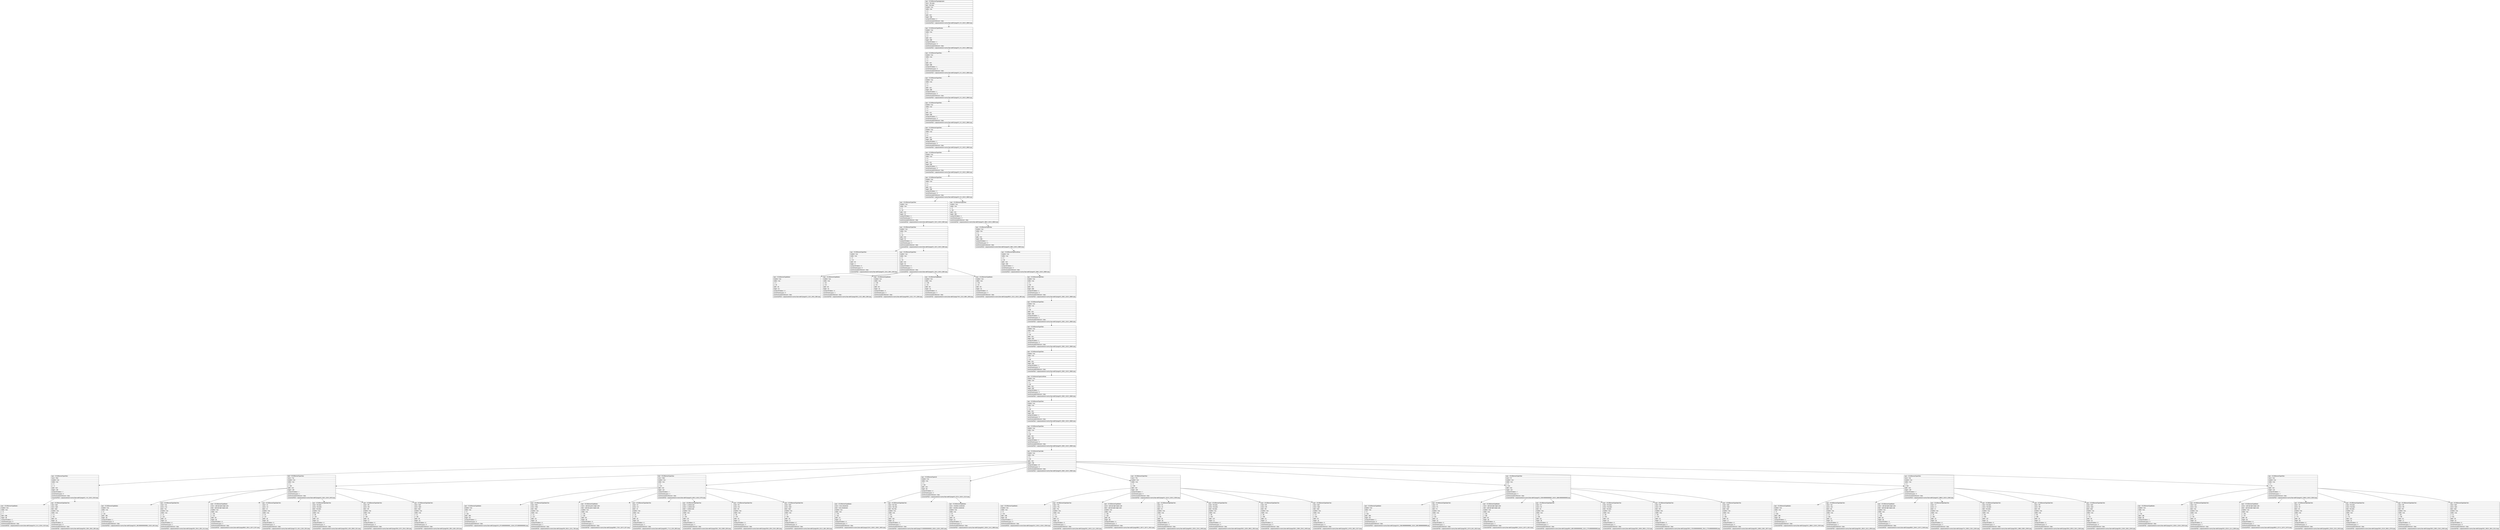 digraph Layout {

	node [shape=record fontname=Arial];

	0	[label="{type = XCUIElementTypeApplication\l|name = My tasks\l|label = My tasks\l|enabled = true\l|visible = true\l|x = 0\l|y = 0\l|width = 414\l|height = 896\l|numberOfChildren = 2\l|eventGeneratedOnElement = false \l|screenshotPath = outputs/android-to-ios/myTask-edit/S1/pngs/0.0_0.0_1242.0_2688.0.png\l}"]
	1	[label="{type = XCUIElementTypeWindow\l|enabled = true\l|visible = true\l|x = 0\l|y = 0\l|width = 414\l|height = 896\l|numberOfChildren = 1\l|numInParentLayout = 0\l|eventGeneratedOnElement = false \l|screenshotPath = outputs/android-to-ios/myTask-edit/S1/pngs/0.0_0.0_1242.0_2688.0.png\l}"]
	2	[label="{type = XCUIElementTypeOther\l|enabled = true\l|visible = true\l|x = 0\l|y = 0\l|width = 414\l|height = 896\l|numberOfChildren = 1\l|numInParentLayout = 0\l|eventGeneratedOnElement = false \l|screenshotPath = outputs/android-to-ios/myTask-edit/S1/pngs/0.0_0.0_1242.0_2688.0.png\l}"]
	3	[label="{type = XCUIElementTypeOther\l|enabled = true\l|visible = true\l|x = 0\l|y = 0\l|width = 414\l|height = 896\l|numberOfChildren = 1\l|numInParentLayout = 0\l|eventGeneratedOnElement = false \l|screenshotPath = outputs/android-to-ios/myTask-edit/S1/pngs/0.0_0.0_1242.0_2688.0.png\l}"]
	4	[label="{type = XCUIElementTypeOther\l|enabled = true\l|visible = true\l|x = 0\l|y = 0\l|width = 414\l|height = 896\l|numberOfChildren = 1\l|numInParentLayout = 0\l|eventGeneratedOnElement = false \l|screenshotPath = outputs/android-to-ios/myTask-edit/S1/pngs/0.0_0.0_1242.0_2688.0.png\l}"]
	5	[label="{type = XCUIElementTypeOther\l|enabled = true\l|visible = true\l|x = 0\l|y = 0\l|width = 414\l|height = 896\l|numberOfChildren = 1\l|numInParentLayout = 0\l|eventGeneratedOnElement = false \l|screenshotPath = outputs/android-to-ios/myTask-edit/S1/pngs/0.0_0.0_1242.0_2688.0.png\l}"]
	6	[label="{type = XCUIElementTypeOther\l|enabled = true\l|visible = true\l|x = 0\l|y = 0\l|width = 414\l|height = 896\l|numberOfChildren = 1\l|numInParentLayout = 0\l|eventGeneratedOnElement = false \l|screenshotPath = outputs/android-to-ios/myTask-edit/S1/pngs/0.0_0.0_1242.0_2688.0.png\l}"]
	7	[label="{type = XCUIElementTypeOther\l|enabled = true\l|visible = true\l|x = 0\l|y = 0\l|width = 414\l|height = 896\l|numberOfChildren = 3\l|numInParentLayout = 0\l|eventGeneratedOnElement = false \l|screenshotPath = outputs/android-to-ios/myTask-edit/S1/pngs/0.0_0.0_1242.0_2688.0.png\l}"]
	8	[label="{type = XCUIElementTypeOther\l|enabled = true\l|visible = true\l|x = 0\l|y = 44\l|width = 414\l|height = 52\l|numberOfChildren = 1\l|numInParentLayout = 1\l|eventGeneratedOnElement = false \l|screenshotPath = outputs/android-to-ios/myTask-edit/S1/pngs/0.0_132.0_1242.0_288.0.png\l}"]
	9	[label="{type = XCUIElementTypeOther\l|enabled = true\l|visible = true\l|x = 0\l|y = 96\l|width = 414\l|height = 800\l|numberOfChildren = 1\l|numInParentLayout = 2\l|eventGeneratedOnElement = false \l|screenshotPath = outputs/android-to-ios/myTask-edit/S1/pngs/0.0_288.0_1242.0_2688.0.png\l}"]
	10	[label="{type = XCUIElementTypeOther\l|enabled = true\l|visible = true\l|x = 0\l|y = 44\l|width = 414\l|height = 52\l|numberOfChildren = 2\l|numInParentLayout = 0\l|eventGeneratedOnElement = false \l|screenshotPath = outputs/android-to-ios/myTask-edit/S1/pngs/0.0_132.0_1242.0_288.0.png\l}"]
	11	[label="{type = XCUIElementTypeOther\l|enabled = true\l|visible = true\l|x = 0\l|y = 96\l|width = 414\l|height = 800\l|numberOfChildren = 1\l|numInParentLayout = 0\l|eventGeneratedOnElement = false \l|screenshotPath = outputs/android-to-ios/myTask-edit/S1/pngs/0.0_288.0_1242.0_2688.0.png\l}"]
	12	[label="{type = XCUIElementTypeOther\l|enabled = true\l|visible = true\l|x = 0\l|y = 44\l|width = 83\l|height = 2\l|numberOfChildren = 0\l|numInParentLayout = 0\l|eventGeneratedOnElement = false \l|screenshotPath = outputs/android-to-ios/myTask-edit/S1/pngs/0.0_132.0_249.0_138.0.png\l}"]
	13	[label="{type = XCUIElementTypeOther\l|enabled = true\l|visible = true\l|x = 0\l|y = 44\l|width = 414\l|height = 52\l|numberOfChildren = 5\l|numInParentLayout = 1\l|eventGeneratedOnElement = false \l|screenshotPath = outputs/android-to-ios/myTask-edit/S1/pngs/0.0_132.0_1242.0_288.0.png\l}"]
	14	[label="{type = XCUIElementTypeScrollView\l|enabled = true\l|visible = true\l|x = 0\l|y = 96\l|width = 414\l|height = 800\l|numberOfChildren = 1\l|numInParentLayout = 0\l|eventGeneratedOnElement = false \l|screenshotPath = outputs/android-to-ios/myTask-edit/S1/pngs/0.0_288.0_1242.0_2688.0.png\l}"]
	15	[label="{type = XCUIElementTypeButton\l|enabled = true\l|visible = true\l|x = 0\l|y = 44\l|width = 83\l|height = 52\l|numberOfChildren = 0\l|numInParentLayout = 0\l|eventGeneratedOnElement = false \l|screenshotPath = outputs/android-to-ios/myTask-edit/S1/pngs/0.0_132.0_249.0_288.0.png\l}"]
	16	[label="{type = XCUIElementTypeButton\l|enabled = true\l|visible = true\l|x = 82\l|y = 44\l|width = 84\l|height = 52\l|numberOfChildren = 0\l|numInParentLayout = 1\l|eventGeneratedOnElement = false \l|screenshotPath = outputs/android-to-ios/myTask-edit/S1/pngs/246.0_132.0_498.0_288.0.png\l}"]
	17	[label="{type = XCUIElementTypeButton\l|enabled = true\l|visible = true\l|x = 165\l|y = 44\l|width = 84\l|height = 52\l|numberOfChildren = 0\l|numInParentLayout = 2\l|eventGeneratedOnElement = false \l|screenshotPath = outputs/android-to-ios/myTask-edit/S1/pngs/495.0_132.0_747.0_288.0.png\l}"]
	18	[label="{type = XCUIElementTypeButton\l|enabled = true\l|visible = true\l|x = 248\l|y = 44\l|width = 84\l|height = 52\l|numberOfChildren = 0\l|numInParentLayout = 3\l|eventGeneratedOnElement = false \l|screenshotPath = outputs/android-to-ios/myTask-edit/S1/pngs/744.0_132.0_996.0_288.0.png\l}"]
	19	[label="{type = XCUIElementTypeButton\l|enabled = true\l|visible = true\l|x = 331\l|y = 44\l|width = 83\l|height = 52\l|numberOfChildren = 0\l|numInParentLayout = 4\l|eventGeneratedOnElement = false \l|screenshotPath = outputs/android-to-ios/myTask-edit/S1/pngs/993.0_132.0_1242.0_288.0.png\l}"]
	20	[label="{type = XCUIElementTypeOther\l|enabled = true\l|visible = true\l|x = 0\l|y = 96\l|width = 414\l|height = 800\l|numberOfChildren = 1\l|numInParentLayout = 0\l|eventGeneratedOnElement = false \l|screenshotPath = outputs/android-to-ios/myTask-edit/S1/pngs/0.0_288.0_1242.0_2688.0.png\l}"]
	21	[label="{type = XCUIElementTypeOther\l|enabled = true\l|visible = true\l|x = 0\l|y = 96\l|width = 414\l|height = 800\l|numberOfChildren = 1\l|numInParentLayout = 0\l|eventGeneratedOnElement = false \l|screenshotPath = outputs/android-to-ios/myTask-edit/S1/pngs/0.0_288.0_1242.0_2688.0.png\l}"]
	22	[label="{type = XCUIElementTypeOther\l|enabled = true\l|visible = true\l|x = 0\l|y = 96\l|width = 414\l|height = 800\l|numberOfChildren = 1\l|numInParentLayout = 0\l|eventGeneratedOnElement = false \l|screenshotPath = outputs/android-to-ios/myTask-edit/S1/pngs/0.0_288.0_1242.0_2688.0.png\l}"]
	23	[label="{type = XCUIElementTypeOther\l|enabled = true\l|visible = true\l|x = 0\l|y = 96\l|width = 414\l|height = 800\l|numberOfChildren = 1\l|numInParentLayout = 0\l|eventGeneratedOnElement = false \l|screenshotPath = outputs/android-to-ios/myTask-edit/S1/pngs/0.0_288.0_1242.0_2688.0.png\l}"]
	24	[label="{type = XCUIElementTypeScrollView\l|enabled = true\l|visible = true\l|x = 0\l|y = 96\l|width = 414\l|height = 800\l|numberOfChildren = 1\l|numInParentLayout = 0\l|eventGeneratedOnElement = false \l|screenshotPath = outputs/android-to-ios/myTask-edit/S1/pngs/0.0_288.0_1242.0_2688.0.png\l}"]
	25	[label="{type = XCUIElementTypeOther\l|enabled = true\l|visible = true\l|x = 0\l|y = 96\l|width = 414\l|height = 800\l|numberOfChildren = 1\l|numInParentLayout = 0\l|eventGeneratedOnElement = false \l|screenshotPath = outputs/android-to-ios/myTask-edit/S1/pngs/0.0_288.0_1242.0_2688.0.png\l}"]
	26	[label="{type = XCUIElementTypeOther\l|enabled = true\l|visible = true\l|x = 0\l|y = 96\l|width = 414\l|height = 800\l|numberOfChildren = 2\l|numInParentLayout = 0\l|eventGeneratedOnElement = false \l|screenshotPath = outputs/android-to-ios/myTask-edit/S1/pngs/0.0_288.0_1242.0_2688.0.png\l}"]
	27	[label="{type = XCUIElementTypeTable\l|enabled = true\l|visible = true\l|x = 0\l|y = 96\l|width = 414\l|height = 766\l|numberOfChildren = 57\l|numInParentLayout = 0\l|eventGeneratedOnElement = false \l|screenshotPath = outputs/android-to-ios/myTask-edit/S1/pngs/0.0_288.0_1242.0_2586.0.png\l}"]
	28	[label="{type = XCUIElementTypeOther\l|name = Mon\l|enabled = true\l|visible = true\l|x = 0\l|y = -3\l|width = 414\l|height = 109\l|numberOfChildren = 7\l|numInParentLayout = 0\l|eventGeneratedOnElement = false \l|screenshotPath = outputs/android-to-ios/myTask-edit/S1/pngs/0.0_-9.0_1242.0_318.0.png\l}"]
	29	[label="{type = XCUIElementTypeOther\l|name = Tue\l|enabled = true\l|visible = true\l|x = 0\l|y = 106\l|width = 414\l|height = 109\l|numberOfChildren = 7\l|numInParentLayout = 1\l|eventGeneratedOnElement = false \l|screenshotPath = outputs/android-to-ios/myTask-edit/S1/pngs/0.0_318.0_1242.0_645.0.png\l}"]
	30	[label="{type = XCUIElementTypeOther\l|name = Wed\l|enabled = true\l|visible = true\l|x = 0\l|y = 215\l|width = 414\l|height = 110\l|numberOfChildren = 7\l|numInParentLayout = 2\l|eventGeneratedOnElement = false \l|screenshotPath = outputs/android-to-ios/myTask-edit/S1/pngs/0.0_645.0_1242.0_975.0.png\l}"]
	31	[label="{type = XCUIElementTypeCell\l|enabled = true\l|visible = true\l|x = 0\l|y = 324\l|width = 414\l|height = 80\l|numberOfChildren = 4\l|numInParentLayout = 3\l|eventGeneratedOnElement = false \l|screenshotPath = outputs/android-to-ios/myTask-edit/S1/pngs/0.0_972.0_1242.0_1212.0.png\l}"]
	32	[label="{type = XCUIElementTypeOther\l|name = Thu\l|enabled = true\l|visible = true\l|x = 0\l|y = 404\l|width = 414\l|height = 109\l|numberOfChildren = 7\l|numInParentLayout = 4\l|eventGeneratedOnElement = false \l|screenshotPath = outputs/android-to-ios/myTask-edit/S1/pngs/0.0_1212.0_1242.0_1539.0.png\l}"]
	33	[label="{type = XCUIElementTypeOther\l|name = Fri\l|enabled = true\l|visible = true\l|x = 0\l|y = 513\l|width = 414\l|height = 110\l|numberOfChildren = 7\l|numInParentLayout = 5\l|eventGeneratedOnElement = false \l|screenshotPath = outputs/android-to-ios/myTask-edit/S1/pngs/0.0_1539.0000000000002_1242.0_1869.0000000000002.png\l}"]
	34	[label="{type = XCUIElementTypeOther\l|name = Sat\l|enabled = true\l|visible = true\l|x = 0\l|y = 623\l|width = 414\l|height = 109\l|numberOfChildren = 7\l|numInParentLayout = 6\l|eventGeneratedOnElement = false \l|screenshotPath = outputs/android-to-ios/myTask-edit/S1/pngs/0.0_1869.0_1242.0_2196.0.png\l}"]
	35	[label="{type = XCUIElementTypeOther\l|name = Sun\l|enabled = true\l|visible = true\l|x = 0\l|y = 732\l|width = 414\l|height = 110\l|numberOfChildren = 7\l|numInParentLayout = 7\l|eventGeneratedOnElement = false \l|screenshotPath = outputs/android-to-ios/myTask-edit/S1/pngs/0.0_2196.0_1242.0_2526.0.png\l}"]
	36	[label="{type = XCUIElementTypeButton\l|enabled = true\l|visible = true\l|x = 8\l|y = 7\l|width = 398\l|height = 98\l|numberOfChildren = 1\l|numInParentLayout = 0\l|eventGeneratedOnElement = false \l|screenshotPath = outputs/android-to-ios/myTask-edit/S1/pngs/24.0_21.0_1218.0_315.0.png\l}"]
	37	[label="{type = XCUIElementTypeStaticText\l|value = April\l|name = April\l|label = April\l|enabled = true\l|visible = true\l|x = 12\l|y = 86\l|width = 50\l|height = 16\l|numberOfChildren = 0\l|numInParentLayout = 6\l|eventGeneratedOnElement = false \l|screenshotPath = outputs/android-to-ios/myTask-edit/S1/pngs/36.0_258.0_186.0_306.0.png\l}"]
	38	[label="{type = XCUIElementTypeButton\l|enabled = true\l|visible = true\l|x = 8\l|y = 116\l|width = 398\l|height = 98\l|numberOfChildren = 1\l|numInParentLayout = 0\l|eventGeneratedOnElement = false \l|screenshotPath = outputs/android-to-ios/myTask-edit/S1/pngs/24.0_348.00000000000006_1218.0_642.0.png\l}"]
	39	[label="{type = XCUIElementTypeStaticText\l|value = Tue\l|name = Tue\l|label = Tue\l|enabled = true\l|visible = true\l|x = 13\l|y = 118\l|width = 23\l|height = 19\l|numberOfChildren = 0\l|numInParentLayout = 1\l|eventGeneratedOnElement = false \l|screenshotPath = outputs/android-to-ios/myTask-edit/S1/pngs/39.0_354.0_108.0_411.0.png\l}"]
	40	[label="{type = XCUIElementTypeButton\l|name = add task light single scale\l|label = add task light single scale\l|enabled = true\l|visible = true\l|x = 330\l|y = 131\l|width = 69\l|height = 68\l|numberOfChildren = 0\l|numInParentLayout = 2\l|eventGeneratedOnElement = false \l|screenshotPath = outputs/android-to-ios/myTask-edit/S1/pngs/990.0_393.0_1197.0_597.0.png\l}"]
	41	[label="{type = XCUIElementTypeStaticText\l|value = 13\l|name = 13\l|label = 13\l|enabled = true\l|visible = true\l|x = 24\l|y = 147\l|width = 26\l|height = 38\l|numberOfChildren = 0\l|numInParentLayout = 3\l|eventGeneratedOnElement = false \l|screenshotPath = outputs/android-to-ios/myTask-edit/S1/pngs/72.0_441.0_150.0_555.0.png\l}"]
	42	[label="{type = XCUIElementTypeStaticText\l|value = No tasks\l|name = No tasks\l|label = No tasks\l|enabled = true\l|visible = true\l|x = 86\l|y = 145\l|width = 237\l|height = 22\l|numberOfChildren = 0\l|numInParentLayout = 4\l|eventGeneratedOnElement = false \l|screenshotPath = outputs/android-to-ios/myTask-edit/S1/pngs/258.0_435.0_969.0_501.0.png\l}"]
	43	[label="{type = XCUIElementTypeStaticText\l|value = 0/0\l|name = 0/0\l|label = 0/0\l|enabled = true\l|visible = true\l|x = 86\l|y = 169\l|width = 32\l|height = 17\l|numberOfChildren = 0\l|numInParentLayout = 5\l|eventGeneratedOnElement = false \l|screenshotPath = outputs/android-to-ios/myTask-edit/S1/pngs/258.0_507.0_354.0_558.0.png\l}"]
	44	[label="{type = XCUIElementTypeStaticText\l|value = April\l|name = April\l|label = April\l|enabled = true\l|visible = true\l|x = 12\l|y = 195\l|width = 50\l|height = 16\l|numberOfChildren = 0\l|numInParentLayout = 6\l|eventGeneratedOnElement = false \l|screenshotPath = outputs/android-to-ios/myTask-edit/S1/pngs/36.0_585.0_186.0_633.0.png\l}"]
	45	[label="{type = XCUIElementTypeButton\l|enabled = true\l|visible = true\l|x = 8\l|y = 225\l|width = 398\l|height = 99\l|numberOfChildren = 1\l|numInParentLayout = 0\l|eventGeneratedOnElement = false \l|screenshotPath = outputs/android-to-ios/myTask-edit/S1/pngs/24.0_675.0000000000001_1218.0_972.0000000000001.png\l}"]
	46	[label="{type = XCUIElementTypeStaticText\l|value = Wed\l|name = Wed\l|label = Wed\l|enabled = true\l|visible = true\l|x = 13\l|y = 227\l|width = 28\l|height = 19\l|numberOfChildren = 0\l|numInParentLayout = 1\l|eventGeneratedOnElement = false \l|screenshotPath = outputs/android-to-ios/myTask-edit/S1/pngs/39.0_681.0_123.0_738.0.png\l}"]
	47	[label="{type = XCUIElementTypeButton\l|name = add task green single scale\l|label = add task green single scale\l|enabled = true\l|visible = true\l|x = 330\l|y = 240\l|width = 69\l|height = 69\l|numberOfChildren = 0\l|numInParentLayout = 2\l|eventGeneratedOnElement = false \l|screenshotPath = outputs/android-to-ios/myTask-edit/S1/pngs/990.0_720.0_1197.0_927.0.png\l}"]
	48	[label="{type = XCUIElementTypeStaticText\l|value = 14\l|name = 14\l|label = 14\l|enabled = true\l|visible = true\l|x = 23\l|y = 257\l|width = 28\l|height = 38\l|numberOfChildren = 0\l|numInParentLayout = 3\l|eventGeneratedOnElement = false \l|screenshotPath = outputs/android-to-ios/myTask-edit/S1/pngs/69.0_771.0_153.0_885.0.png\l}"]
	49	[label="{type = XCUIElementTypeStaticText\l|value = 1 undone task\l|name = 1 undone task\l|label = 1 undone task\l|enabled = true\l|visible = true\l|x = 86\l|y = 254\l|width = 237\l|height = 22\l|numberOfChildren = 0\l|numInParentLayout = 4\l|eventGeneratedOnElement = false \l|screenshotPath = outputs/android-to-ios/myTask-edit/S1/pngs/258.0_762.0_969.0_828.0.png\l}"]
	50	[label="{type = XCUIElementTypeStaticText\l|value = 0/1\l|name = 0/1\l|label = 0/1\l|enabled = true\l|visible = true\l|x = 86\l|y = 278\l|width = 32\l|height = 17\l|numberOfChildren = 0\l|numInParentLayout = 5\l|eventGeneratedOnElement = false \l|screenshotPath = outputs/android-to-ios/myTask-edit/S1/pngs/258.0_834.0_354.0_885.0.png\l}"]
	51	[label="{type = XCUIElementTypeStaticText\l|value = April\l|name = April\l|label = April\l|enabled = true\l|visible = true\l|x = 12\l|y = 304\l|width = 50\l|height = 17\l|numberOfChildren = 0\l|numInParentLayout = 6\l|eventGeneratedOnElement = false \l|screenshotPath = outputs/android-to-ios/myTask-edit/S1/pngs/36.0_912.0_186.0_963.0.png\l}"]
	52	[label="{type = XCUIElementTypeButton\l|name = menu deselected\l|label = menu deselected\l|enabled = true\l|visible = true\l|x = 378\l|y = 342\l|width = 24\l|height = 13\l|numberOfChildren = 0\l|numInParentLayout = 0\l|eventGeneratedOnElement = false \l|screenshotPath = outputs/android-to-ios/myTask-edit/S1/pngs/1134.0_1026.0_1206.0_1065.0.png\l}"]
	53	[label="{type = XCUIElementTypeStaticText\l|value = My Task\l|name = My Task\l|label = My Task\l|enabled = true\l|visible = true\l|x = 58\l|y = 342\l|width = 318\l|height = 22\l|numberOfChildren = 0\l|numInParentLayout = 1\l|eventGeneratedOnElement = false \l|screenshotPath = outputs/android-to-ios/myTask-edit/S1/pngs/174.00000000000003_1026.0_1128.0_1092.0.png\l}"]
	54	[label="{type = XCUIElementTypeButton\l|name = checkbox unselected\l|label = checkbox unselected\l|enabled = true\l|visible = true\l|x = 20\l|y = 343\l|width = 18\l|height = 19\l|numberOfChildren = 0\l|numInParentLayout = 2\l|eventGeneratedOnElement = false \l|screenshotPath = outputs/android-to-ios/myTask-edit/S1/pngs/60.0_1029.0_114.0_1086.0.png\l}"]
	55	[label="{type = XCUIElementTypeButton\l|enabled = true\l|visible = true\l|x = 8\l|y = 414\l|width = 398\l|height = 98\l|numberOfChildren = 1\l|numInParentLayout = 0\l|eventGeneratedOnElement = false \l|screenshotPath = outputs/android-to-ios/myTask-edit/S1/pngs/24.0_1242.0_1218.0_1536.0.png\l}"]
	56	[label="{type = XCUIElementTypeStaticText\l|value = Thu\l|name = Thu\l|label = Thu\l|enabled = true\l|visible = true\l|x = 13\l|y = 415\l|width = 24\l|height = 19\l|numberOfChildren = 0\l|numInParentLayout = 1\l|eventGeneratedOnElement = false \l|screenshotPath = outputs/android-to-ios/myTask-edit/S1/pngs/39.0_1245.0_111.0_1302.0.png\l}"]
	57	[label="{type = XCUIElementTypeButton\l|name = add task light single scale\l|label = add task light single scale\l|enabled = true\l|visible = true\l|x = 330\l|y = 429\l|width = 69\l|height = 68\l|numberOfChildren = 0\l|numInParentLayout = 2\l|eventGeneratedOnElement = false \l|screenshotPath = outputs/android-to-ios/myTask-edit/S1/pngs/990.0_1287.0_1197.0_1491.0.png\l}"]
	58	[label="{type = XCUIElementTypeStaticText\l|value = 15\l|name = 15\l|label = 15\l|enabled = true\l|visible = true\l|x = 23\l|y = 445\l|width = 28\l|height = 38\l|numberOfChildren = 0\l|numInParentLayout = 3\l|eventGeneratedOnElement = false \l|screenshotPath = outputs/android-to-ios/myTask-edit/S1/pngs/69.0_1335.0_153.0_1449.0.png\l}"]
	59	[label="{type = XCUIElementTypeStaticText\l|value = No tasks\l|name = No tasks\l|label = No tasks\l|enabled = true\l|visible = true\l|x = 86\l|y = 443\l|width = 237\l|height = 21\l|numberOfChildren = 0\l|numInParentLayout = 4\l|eventGeneratedOnElement = false \l|screenshotPath = outputs/android-to-ios/myTask-edit/S1/pngs/258.0_1329.0_969.0_1392.0.png\l}"]
	60	[label="{type = XCUIElementTypeStaticText\l|value = 0/0\l|name = 0/0\l|label = 0/0\l|enabled = true\l|visible = true\l|x = 86\l|y = 466\l|width = 32\l|height = 17\l|numberOfChildren = 0\l|numInParentLayout = 5\l|eventGeneratedOnElement = false \l|screenshotPath = outputs/android-to-ios/myTask-edit/S1/pngs/258.0_1398.0_354.0_1449.0.png\l}"]
	61	[label="{type = XCUIElementTypeStaticText\l|value = April\l|name = April\l|label = April\l|enabled = true\l|visible = true\l|x = 12\l|y = 493\l|width = 50\l|height = 16\l|numberOfChildren = 0\l|numInParentLayout = 6\l|eventGeneratedOnElement = false \l|screenshotPath = outputs/android-to-ios/myTask-edit/S1/pngs/36.0_1479.0_186.0_1527.0.png\l}"]
	62	[label="{type = XCUIElementTypeButton\l|enabled = true\l|visible = true\l|x = 8\l|y = 523\l|width = 398\l|height = 99\l|numberOfChildren = 1\l|numInParentLayout = 0\l|eventGeneratedOnElement = false \l|screenshotPath = outputs/android-to-ios/myTask-edit/S1/pngs/24.0_1568.9999999999998_1218.0_1865.9999999999998.png\l}"]
	63	[label="{type = XCUIElementTypeStaticText\l|value = Fri\l|name = Fri\l|label = Fri\l|enabled = true\l|visible = true\l|x = 13\l|y = 525\l|width = 15\l|height = 19\l|numberOfChildren = 0\l|numInParentLayout = 1\l|eventGeneratedOnElement = false \l|screenshotPath = outputs/android-to-ios/myTask-edit/S1/pngs/39.0_1575.0_84.0_1632.0.png\l}"]
	64	[label="{type = XCUIElementTypeButton\l|name = add task light single scale\l|label = add task light single scale\l|enabled = true\l|visible = true\l|x = 330\l|y = 538\l|width = 69\l|height = 69\l|numberOfChildren = 0\l|numInParentLayout = 2\l|eventGeneratedOnElement = false \l|screenshotPath = outputs/android-to-ios/myTask-edit/S1/pngs/990.0_1614.0_1197.0_1821.0.png\l}"]
	65	[label="{type = XCUIElementTypeStaticText\l|value = 16\l|name = 16\l|label = 16\l|enabled = true\l|visible = true\l|x = 23\l|y = 555\l|width = 28\l|height = 38\l|numberOfChildren = 0\l|numInParentLayout = 3\l|eventGeneratedOnElement = false \l|screenshotPath = outputs/android-to-ios/myTask-edit/S1/pngs/69.0_1665.0000000000002_153.0_1779.0000000000002.png\l}"]
	66	[label="{type = XCUIElementTypeStaticText\l|value = No tasks\l|name = No tasks\l|label = No tasks\l|enabled = true\l|visible = true\l|x = 86\l|y = 552\l|width = 237\l|height = 22\l|numberOfChildren = 0\l|numInParentLayout = 4\l|eventGeneratedOnElement = false \l|screenshotPath = outputs/android-to-ios/myTask-edit/S1/pngs/258.0_1656.0_969.0_1722.0.png\l}"]
	67	[label="{type = XCUIElementTypeStaticText\l|value = 0/0\l|name = 0/0\l|label = 0/0\l|enabled = true\l|visible = true\l|x = 86\l|y = 576\l|width = 32\l|height = 17\l|numberOfChildren = 0\l|numInParentLayout = 5\l|eventGeneratedOnElement = false \l|screenshotPath = outputs/android-to-ios/myTask-edit/S1/pngs/258.0_1728.0000000000002_354.0_1779.0000000000002.png\l}"]
	68	[label="{type = XCUIElementTypeStaticText\l|value = April\l|name = April\l|label = April\l|enabled = true\l|visible = true\l|x = 12\l|y = 602\l|width = 50\l|height = 17\l|numberOfChildren = 0\l|numInParentLayout = 6\l|eventGeneratedOnElement = false \l|screenshotPath = outputs/android-to-ios/myTask-edit/S1/pngs/36.0_1806.0_186.0_1857.0.png\l}"]
	69	[label="{type = XCUIElementTypeButton\l|enabled = true\l|visible = true\l|x = 8\l|y = 633\l|width = 398\l|height = 98\l|numberOfChildren = 1\l|numInParentLayout = 0\l|eventGeneratedOnElement = false \l|screenshotPath = outputs/android-to-ios/myTask-edit/S1/pngs/24.0_1899.0_1218.0_2193.0.png\l}"]
	70	[label="{type = XCUIElementTypeStaticText\l|value = Sat\l|name = Sat\l|label = Sat\l|enabled = true\l|visible = true\l|x = 13\l|y = 634\l|width = 21\l|height = 19\l|numberOfChildren = 0\l|numInParentLayout = 1\l|eventGeneratedOnElement = false \l|screenshotPath = outputs/android-to-ios/myTask-edit/S1/pngs/39.0_1902.0_102.0_1959.0.png\l}"]
	71	[label="{type = XCUIElementTypeButton\l|name = add task light single scale\l|label = add task light single scale\l|enabled = true\l|visible = true\l|x = 330\l|y = 648\l|width = 69\l|height = 68\l|numberOfChildren = 0\l|numInParentLayout = 2\l|eventGeneratedOnElement = false \l|screenshotPath = outputs/android-to-ios/myTask-edit/S1/pngs/990.0_1944.0_1197.0_2148.0.png\l}"]
	72	[label="{type = XCUIElementTypeStaticText\l|value = 17\l|name = 17\l|label = 17\l|enabled = true\l|visible = true\l|x = 25\l|y = 664\l|width = 25\l|height = 38\l|numberOfChildren = 0\l|numInParentLayout = 3\l|eventGeneratedOnElement = false \l|screenshotPath = outputs/android-to-ios/myTask-edit/S1/pngs/75.0_1992.0_150.0_2106.0.png\l}"]
	73	[label="{type = XCUIElementTypeStaticText\l|value = No tasks\l|name = No tasks\l|label = No tasks\l|enabled = true\l|visible = true\l|x = 86\l|y = 662\l|width = 237\l|height = 21\l|numberOfChildren = 0\l|numInParentLayout = 4\l|eventGeneratedOnElement = false \l|screenshotPath = outputs/android-to-ios/myTask-edit/S1/pngs/258.0_1986.0_969.0_2049.0.png\l}"]
	74	[label="{type = XCUIElementTypeStaticText\l|value = 0/0\l|name = 0/0\l|label = 0/0\l|enabled = true\l|visible = true\l|x = 86\l|y = 685\l|width = 32\l|height = 17\l|numberOfChildren = 0\l|numInParentLayout = 5\l|eventGeneratedOnElement = false \l|screenshotPath = outputs/android-to-ios/myTask-edit/S1/pngs/258.0_2055.0_354.0_2106.0.png\l}"]
	75	[label="{type = XCUIElementTypeStaticText\l|value = April\l|name = April\l|label = April\l|enabled = true\l|visible = true\l|x = 12\l|y = 712\l|width = 50\l|height = 16\l|numberOfChildren = 0\l|numInParentLayout = 6\l|eventGeneratedOnElement = false \l|screenshotPath = outputs/android-to-ios/myTask-edit/S1/pngs/36.0_2136.0_186.0_2184.0.png\l}"]
	76	[label="{type = XCUIElementTypeButton\l|enabled = true\l|visible = true\l|x = 8\l|y = 742\l|width = 398\l|height = 98\l|numberOfChildren = 1\l|numInParentLayout = 0\l|eventGeneratedOnElement = false \l|screenshotPath = outputs/android-to-ios/myTask-edit/S1/pngs/24.0_2226.0_1218.0_2520.0.png\l}"]
	77	[label="{type = XCUIElementTypeStaticText\l|value = Sun\l|name = Sun\l|label = Sun\l|enabled = true\l|visible = true\l|x = 13\l|y = 744\l|width = 24\l|height = 19\l|numberOfChildren = 0\l|numInParentLayout = 1\l|eventGeneratedOnElement = false \l|screenshotPath = outputs/android-to-ios/myTask-edit/S1/pngs/39.0_2232.0_111.0_2289.0.png\l}"]
	78	[label="{type = XCUIElementTypeButton\l|name = add task light single scale\l|label = add task light single scale\l|enabled = true\l|visible = true\l|x = 330\l|y = 757\l|width = 69\l|height = 68\l|numberOfChildren = 0\l|numInParentLayout = 2\l|eventGeneratedOnElement = false \l|screenshotPath = outputs/android-to-ios/myTask-edit/S1/pngs/990.0_2271.0_1197.0_2475.0.png\l}"]
	79	[label="{type = XCUIElementTypeStaticText\l|value = 18\l|name = 18\l|label = 18\l|enabled = true\l|visible = true\l|x = 23\l|y = 773\l|width = 28\l|height = 38\l|numberOfChildren = 0\l|numInParentLayout = 3\l|eventGeneratedOnElement = false \l|screenshotPath = outputs/android-to-ios/myTask-edit/S1/pngs/69.0_2319.0_153.0_2433.0.png\l}"]
	80	[label="{type = XCUIElementTypeStaticText\l|value = No tasks\l|name = No tasks\l|label = No tasks\l|enabled = true\l|visible = true\l|x = 86\l|y = 771\l|width = 237\l|height = 22\l|numberOfChildren = 0\l|numInParentLayout = 4\l|eventGeneratedOnElement = false \l|screenshotPath = outputs/android-to-ios/myTask-edit/S1/pngs/258.0_2313.0_969.0_2379.0.png\l}"]
	81	[label="{type = XCUIElementTypeStaticText\l|value = 0/0\l|name = 0/0\l|label = 0/0\l|enabled = true\l|visible = true\l|x = 86\l|y = 795\l|width = 32\l|height = 17\l|numberOfChildren = 0\l|numInParentLayout = 5\l|eventGeneratedOnElement = false \l|screenshotPath = outputs/android-to-ios/myTask-edit/S1/pngs/258.0_2385.0_354.0_2436.0.png\l}"]
	82	[label="{type = XCUIElementTypeStaticText\l|value = April\l|name = April\l|label = April\l|enabled = true\l|visible = true\l|x = 12\l|y = 821\l|width = 50\l|height = 16\l|numberOfChildren = 0\l|numInParentLayout = 6\l|eventGeneratedOnElement = false \l|screenshotPath = outputs/android-to-ios/myTask-edit/S1/pngs/36.0_2463.0_186.0_2511.0.png\l}"]


	0 -> 1
	1 -> 2
	2 -> 3
	3 -> 4
	4 -> 5
	5 -> 6
	6 -> 7
	7 -> 8
	7 -> 9
	8 -> 10
	9 -> 11
	10 -> 12
	10 -> 13
	11 -> 14
	13 -> 15
	13 -> 16
	13 -> 17
	13 -> 18
	13 -> 19
	14 -> 20
	20 -> 21
	21 -> 22
	22 -> 23
	23 -> 24
	24 -> 25
	25 -> 26
	26 -> 27
	27 -> 28
	27 -> 29
	27 -> 30
	27 -> 31
	27 -> 32
	27 -> 33
	27 -> 34
	27 -> 35
	28 -> 36
	28 -> 37
	29 -> 38
	29 -> 39
	29 -> 40
	29 -> 41
	29 -> 42
	29 -> 43
	29 -> 44
	30 -> 45
	30 -> 46
	30 -> 47
	30 -> 48
	30 -> 49
	30 -> 50
	30 -> 51
	31 -> 52
	31 -> 53
	31 -> 54
	32 -> 55
	32 -> 56
	32 -> 57
	32 -> 58
	32 -> 59
	32 -> 60
	32 -> 61
	33 -> 62
	33 -> 63
	33 -> 64
	33 -> 65
	33 -> 66
	33 -> 67
	33 -> 68
	34 -> 69
	34 -> 70
	34 -> 71
	34 -> 72
	34 -> 73
	34 -> 74
	34 -> 75
	35 -> 76
	35 -> 77
	35 -> 78
	35 -> 79
	35 -> 80
	35 -> 81
	35 -> 82


}